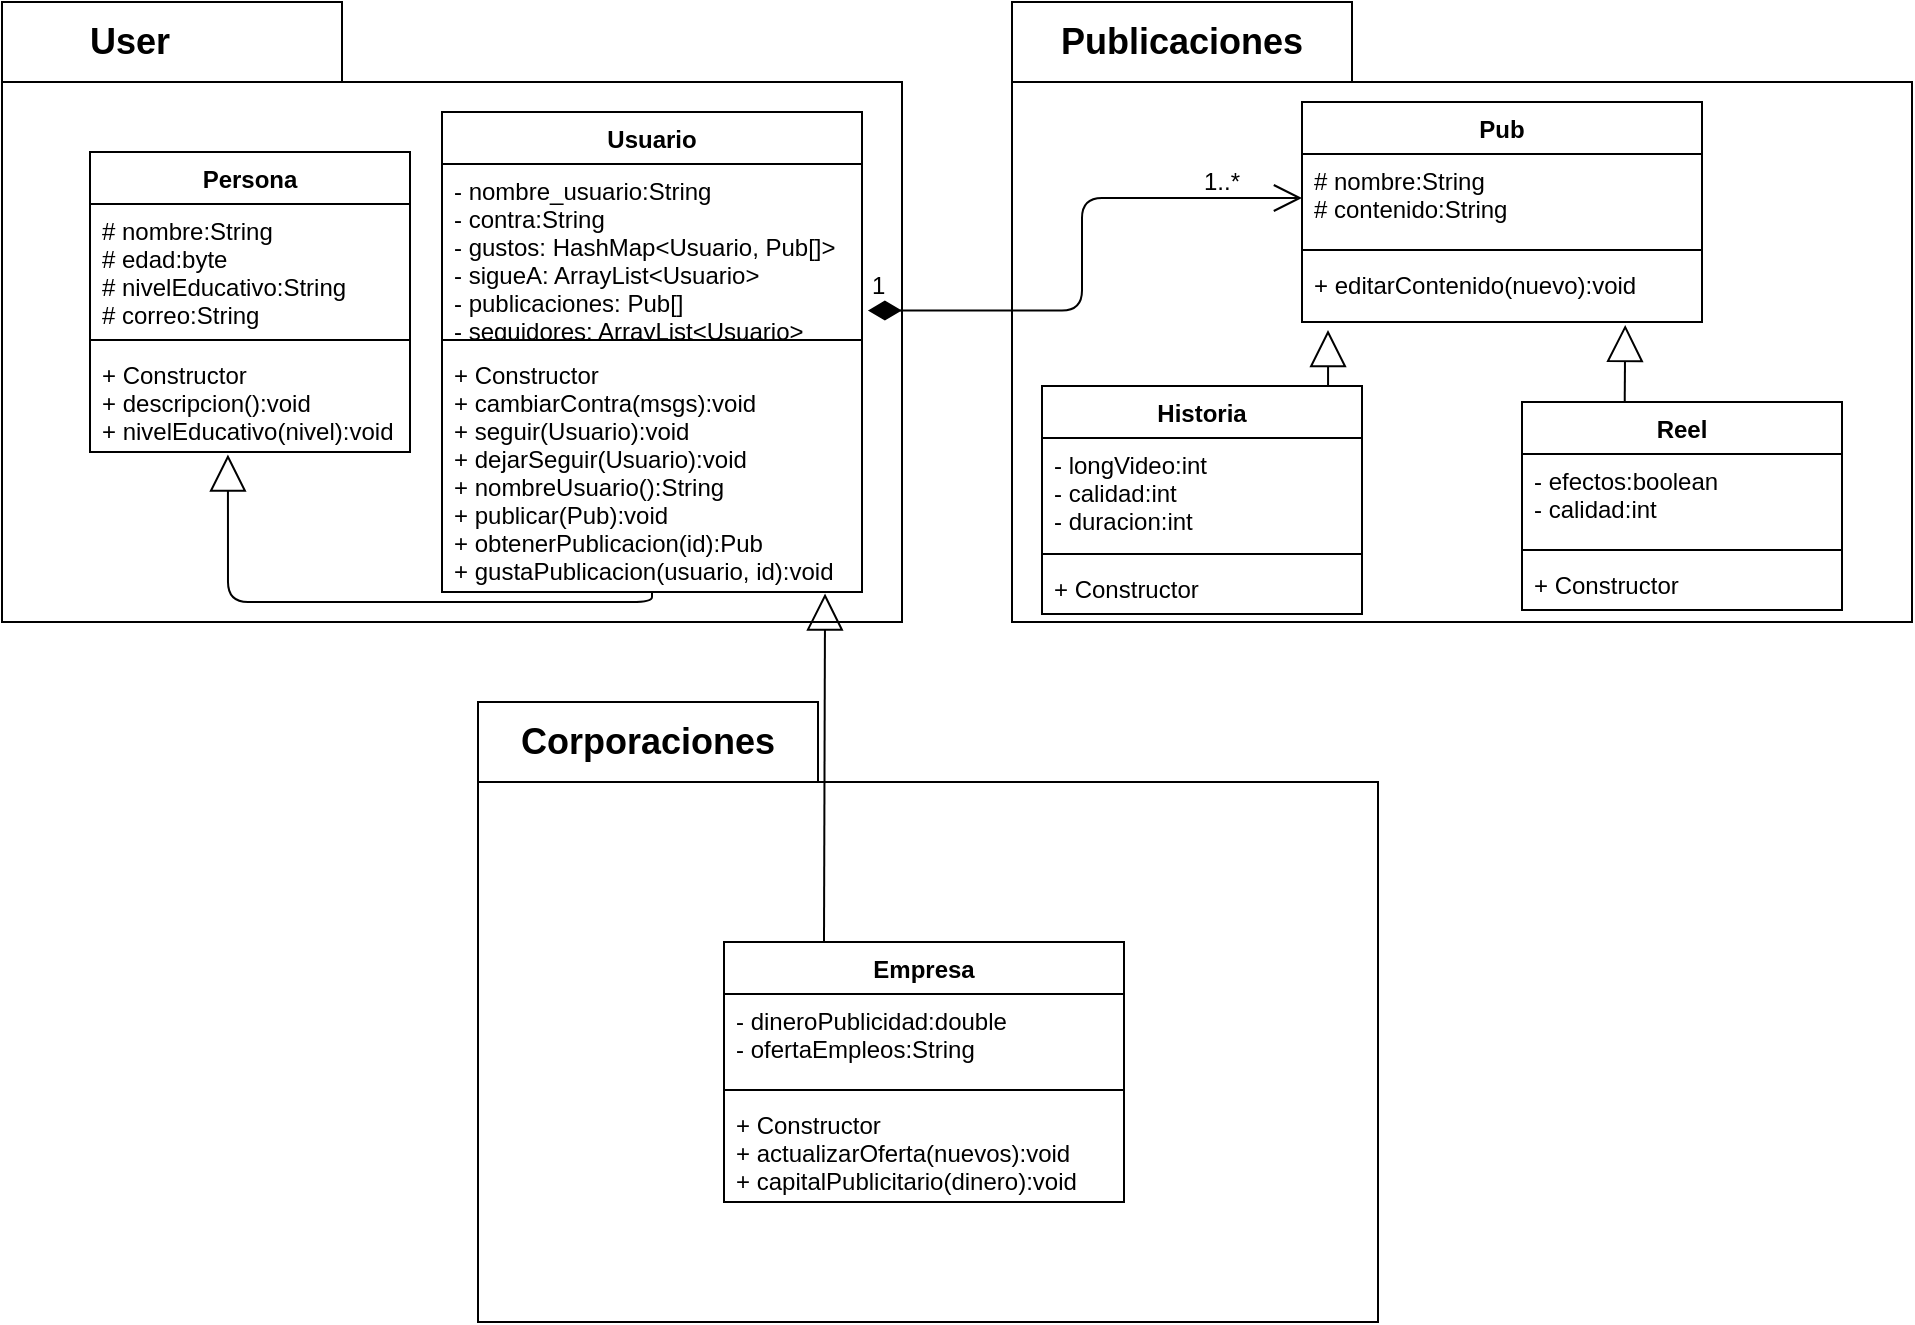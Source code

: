 <mxfile version="14.9.2" type="device"><diagram id="iVQ-ZrKSPtWZoXAzwdOC" name="Page-1"><mxGraphModel dx="1117" dy="600" grid="1" gridSize="10" guides="1" tooltips="1" connect="1" arrows="1" fold="1" page="1" pageScale="1" pageWidth="1169" pageHeight="1654" math="0" shadow="0"><root><mxCell id="0"/><mxCell id="1" parent="0"/><mxCell id="_kLG5en0fQCL_YwouFuw-5" value="" style="shape=folder;fontStyle=1;spacingTop=10;tabWidth=170;tabHeight=40;tabPosition=left;html=1;" vertex="1" parent="1"><mxGeometry x="80" y="60" width="450" height="310" as="geometry"/></mxCell><mxCell id="_kLG5en0fQCL_YwouFuw-7" value="Persona" style="swimlane;fontStyle=1;align=center;verticalAlign=top;childLayout=stackLayout;horizontal=1;startSize=26;horizontalStack=0;resizeParent=1;resizeParentMax=0;resizeLast=0;collapsible=1;marginBottom=0;" vertex="1" parent="1"><mxGeometry x="124" y="135" width="160" height="150" as="geometry"/></mxCell><mxCell id="_kLG5en0fQCL_YwouFuw-8" value="# nombre:String&#xA;# edad:byte&#xA;# nivelEducativo:String&#xA;# correo:String&#xA;" style="text;strokeColor=none;fillColor=none;align=left;verticalAlign=top;spacingLeft=4;spacingRight=4;overflow=hidden;rotatable=0;points=[[0,0.5],[1,0.5]];portConstraint=eastwest;" vertex="1" parent="_kLG5en0fQCL_YwouFuw-7"><mxGeometry y="26" width="160" height="64" as="geometry"/></mxCell><mxCell id="_kLG5en0fQCL_YwouFuw-9" value="" style="line;strokeWidth=1;fillColor=none;align=left;verticalAlign=middle;spacingTop=-1;spacingLeft=3;spacingRight=3;rotatable=0;labelPosition=right;points=[];portConstraint=eastwest;" vertex="1" parent="_kLG5en0fQCL_YwouFuw-7"><mxGeometry y="90" width="160" height="8" as="geometry"/></mxCell><mxCell id="_kLG5en0fQCL_YwouFuw-10" value="+ Constructor&#xA;+ descripcion():void&#xA;+ nivelEducativo(nivel):void&#xA;" style="text;strokeColor=none;fillColor=none;align=left;verticalAlign=top;spacingLeft=4;spacingRight=4;overflow=hidden;rotatable=0;points=[[0,0.5],[1,0.5]];portConstraint=eastwest;" vertex="1" parent="_kLG5en0fQCL_YwouFuw-7"><mxGeometry y="98" width="160" height="52" as="geometry"/></mxCell><mxCell id="_kLG5en0fQCL_YwouFuw-11" value="Usuario" style="swimlane;fontStyle=1;align=center;verticalAlign=top;childLayout=stackLayout;horizontal=1;startSize=26;horizontalStack=0;resizeParent=1;resizeParentMax=0;resizeLast=0;collapsible=1;marginBottom=0;" vertex="1" parent="1"><mxGeometry x="300" y="115" width="210" height="240" as="geometry"/></mxCell><mxCell id="_kLG5en0fQCL_YwouFuw-12" value="- nombre_usuario:String&#xA;- contra:String&#xA;- gustos: HashMap&lt;Usuario, Pub[]&gt;&#xA;- sigueA: ArrayList&lt;Usuario&gt;&#xA;- publicaciones: Pub[]&#xA;- seguidores: ArrayList&lt;Usuario&gt;&#xA;&#xA;&#xA;" style="text;strokeColor=none;fillColor=none;align=left;verticalAlign=top;spacingLeft=4;spacingRight=4;overflow=hidden;rotatable=0;points=[[0,0.5],[1,0.5]];portConstraint=eastwest;" vertex="1" parent="_kLG5en0fQCL_YwouFuw-11"><mxGeometry y="26" width="210" height="84" as="geometry"/></mxCell><mxCell id="_kLG5en0fQCL_YwouFuw-13" value="" style="line;strokeWidth=1;fillColor=none;align=left;verticalAlign=middle;spacingTop=-1;spacingLeft=3;spacingRight=3;rotatable=0;labelPosition=right;points=[];portConstraint=eastwest;" vertex="1" parent="_kLG5en0fQCL_YwouFuw-11"><mxGeometry y="110" width="210" height="8" as="geometry"/></mxCell><mxCell id="_kLG5en0fQCL_YwouFuw-14" value="+ Constructor&#xA;+ cambiarContra(msgs):void&#xA;+ seguir(Usuario):void&#xA;+ dejarSeguir(Usuario):void&#xA;+ nombreUsuario():String&#xA;+ publicar(Pub):void&#xA;+ obtenerPublicacion(id):Pub&#xA;+ gustaPublicacion(usuario, id):void&#xA;" style="text;strokeColor=none;fillColor=none;align=left;verticalAlign=top;spacingLeft=4;spacingRight=4;overflow=hidden;rotatable=0;points=[[0,0.5],[1,0.5]];portConstraint=eastwest;" vertex="1" parent="_kLG5en0fQCL_YwouFuw-11"><mxGeometry y="118" width="210" height="122" as="geometry"/></mxCell><mxCell id="_kLG5en0fQCL_YwouFuw-16" value="" style="endArrow=block;endSize=16;endFill=0;html=1;entryX=0.431;entryY=1.024;entryDx=0;entryDy=0;entryPerimeter=0;exitX=0.5;exitY=1;exitDx=0;exitDy=0;" edge="1" parent="1" source="_kLG5en0fQCL_YwouFuw-11" target="_kLG5en0fQCL_YwouFuw-10"><mxGeometry width="160" relative="1" as="geometry"><mxPoint x="260" y="310" as="sourcePoint"/><mxPoint x="420" y="310" as="targetPoint"/><Array as="points"><mxPoint x="405" y="360"/><mxPoint x="193" y="360"/></Array></mxGeometry></mxCell><mxCell id="_kLG5en0fQCL_YwouFuw-17" value="User" style="text;html=1;strokeColor=none;fillColor=none;align=center;verticalAlign=middle;whiteSpace=wrap;rounded=0;fontStyle=1;fontSize=18;" vertex="1" parent="1"><mxGeometry x="124" y="70" width="40" height="20" as="geometry"/></mxCell><mxCell id="_kLG5en0fQCL_YwouFuw-21" value="" style="shape=folder;fontStyle=1;spacingTop=10;tabWidth=170;tabHeight=40;tabPosition=left;html=1;" vertex="1" parent="1"><mxGeometry x="585" y="60" width="450" height="310" as="geometry"/></mxCell><mxCell id="_kLG5en0fQCL_YwouFuw-22" value="&lt;font style=&quot;font-size: 18px&quot;&gt;&lt;b&gt;Publicaciones&lt;/b&gt;&lt;/font&gt;" style="text;html=1;strokeColor=none;fillColor=none;align=center;verticalAlign=middle;whiteSpace=wrap;rounded=0;fontSize=18;" vertex="1" parent="1"><mxGeometry x="650" y="70" width="40" height="20" as="geometry"/></mxCell><mxCell id="_kLG5en0fQCL_YwouFuw-24" value="Pub" style="swimlane;fontStyle=1;align=center;verticalAlign=top;childLayout=stackLayout;horizontal=1;startSize=26;horizontalStack=0;resizeParent=1;resizeParentMax=0;resizeLast=0;collapsible=1;marginBottom=0;fontSize=12;" vertex="1" parent="1"><mxGeometry x="730" y="110" width="200" height="110" as="geometry"/></mxCell><mxCell id="_kLG5en0fQCL_YwouFuw-25" value="# nombre:String&#xA;# contenido:String&#xA;" style="text;strokeColor=none;fillColor=none;align=left;verticalAlign=top;spacingLeft=4;spacingRight=4;overflow=hidden;rotatable=0;points=[[0,0.5],[1,0.5]];portConstraint=eastwest;" vertex="1" parent="_kLG5en0fQCL_YwouFuw-24"><mxGeometry y="26" width="200" height="44" as="geometry"/></mxCell><mxCell id="_kLG5en0fQCL_YwouFuw-26" value="" style="line;strokeWidth=1;fillColor=none;align=left;verticalAlign=middle;spacingTop=-1;spacingLeft=3;spacingRight=3;rotatable=0;labelPosition=right;points=[];portConstraint=eastwest;" vertex="1" parent="_kLG5en0fQCL_YwouFuw-24"><mxGeometry y="70" width="200" height="8" as="geometry"/></mxCell><mxCell id="_kLG5en0fQCL_YwouFuw-27" value="+ editarContenido(nuevo):void&#xA;" style="text;strokeColor=none;fillColor=none;align=left;verticalAlign=top;spacingLeft=4;spacingRight=4;overflow=hidden;rotatable=0;points=[[0,0.5],[1,0.5]];portConstraint=eastwest;" vertex="1" parent="_kLG5en0fQCL_YwouFuw-24"><mxGeometry y="78" width="200" height="32" as="geometry"/></mxCell><mxCell id="_kLG5en0fQCL_YwouFuw-32" value="1" style="endArrow=open;html=1;endSize=12;startArrow=diamondThin;startSize=14;startFill=1;edgeStyle=orthogonalEdgeStyle;align=left;verticalAlign=bottom;fontSize=12;exitX=1.014;exitY=0.872;exitDx=0;exitDy=0;exitPerimeter=0;entryX=0;entryY=0.5;entryDx=0;entryDy=0;" edge="1" parent="1" source="_kLG5en0fQCL_YwouFuw-12" target="_kLG5en0fQCL_YwouFuw-25"><mxGeometry x="-1" y="3" relative="1" as="geometry"><mxPoint x="540" y="320" as="sourcePoint"/><mxPoint x="700" y="320" as="targetPoint"/></mxGeometry></mxCell><mxCell id="_kLG5en0fQCL_YwouFuw-33" value="1..*" style="text;html=1;strokeColor=none;fillColor=none;align=center;verticalAlign=middle;whiteSpace=wrap;rounded=0;fontSize=12;" vertex="1" parent="1"><mxGeometry x="670" y="140" width="40" height="20" as="geometry"/></mxCell><mxCell id="_kLG5en0fQCL_YwouFuw-34" value="" style="shape=folder;fontStyle=1;spacingTop=10;tabWidth=170;tabHeight=40;tabPosition=left;html=1;" vertex="1" parent="1"><mxGeometry x="318" y="410" width="450" height="310" as="geometry"/></mxCell><mxCell id="_kLG5en0fQCL_YwouFuw-35" value="Historia" style="swimlane;fontStyle=1;align=center;verticalAlign=top;childLayout=stackLayout;horizontal=1;startSize=26;horizontalStack=0;resizeParent=1;resizeParentMax=0;resizeLast=0;collapsible=1;marginBottom=0;fontSize=12;" vertex="1" parent="1"><mxGeometry x="600" y="252" width="160" height="114" as="geometry"/></mxCell><mxCell id="_kLG5en0fQCL_YwouFuw-36" value="- longVideo:int&#xA;- calidad:int&#xA;- duracion:int&#xA;" style="text;strokeColor=none;fillColor=none;align=left;verticalAlign=top;spacingLeft=4;spacingRight=4;overflow=hidden;rotatable=0;points=[[0,0.5],[1,0.5]];portConstraint=eastwest;" vertex="1" parent="_kLG5en0fQCL_YwouFuw-35"><mxGeometry y="26" width="160" height="54" as="geometry"/></mxCell><mxCell id="_kLG5en0fQCL_YwouFuw-37" value="" style="line;strokeWidth=1;fillColor=none;align=left;verticalAlign=middle;spacingTop=-1;spacingLeft=3;spacingRight=3;rotatable=0;labelPosition=right;points=[];portConstraint=eastwest;" vertex="1" parent="_kLG5en0fQCL_YwouFuw-35"><mxGeometry y="80" width="160" height="8" as="geometry"/></mxCell><mxCell id="_kLG5en0fQCL_YwouFuw-38" value="+ Constructor" style="text;strokeColor=none;fillColor=none;align=left;verticalAlign=top;spacingLeft=4;spacingRight=4;overflow=hidden;rotatable=0;points=[[0,0.5],[1,0.5]];portConstraint=eastwest;" vertex="1" parent="_kLG5en0fQCL_YwouFuw-35"><mxGeometry y="88" width="160" height="26" as="geometry"/></mxCell><mxCell id="_kLG5en0fQCL_YwouFuw-40" value="" style="endArrow=block;endSize=16;endFill=0;html=1;fontSize=12;exitX=0.894;exitY=0;exitDx=0;exitDy=0;exitPerimeter=0;" edge="1" parent="1" source="_kLG5en0fQCL_YwouFuw-35"><mxGeometry width="160" relative="1" as="geometry"><mxPoint x="520" y="360" as="sourcePoint"/><mxPoint x="743" y="224" as="targetPoint"/></mxGeometry></mxCell><mxCell id="_kLG5en0fQCL_YwouFuw-41" value="Reel" style="swimlane;fontStyle=1;align=center;verticalAlign=top;childLayout=stackLayout;horizontal=1;startSize=26;horizontalStack=0;resizeParent=1;resizeParentMax=0;resizeLast=0;collapsible=1;marginBottom=0;fontSize=12;" vertex="1" parent="1"><mxGeometry x="840" y="260" width="160" height="104" as="geometry"/></mxCell><mxCell id="_kLG5en0fQCL_YwouFuw-42" value="- efectos:boolean&#xA;- calidad:int&#xA;" style="text;strokeColor=none;fillColor=none;align=left;verticalAlign=top;spacingLeft=4;spacingRight=4;overflow=hidden;rotatable=0;points=[[0,0.5],[1,0.5]];portConstraint=eastwest;" vertex="1" parent="_kLG5en0fQCL_YwouFuw-41"><mxGeometry y="26" width="160" height="44" as="geometry"/></mxCell><mxCell id="_kLG5en0fQCL_YwouFuw-43" value="" style="line;strokeWidth=1;fillColor=none;align=left;verticalAlign=middle;spacingTop=-1;spacingLeft=3;spacingRight=3;rotatable=0;labelPosition=right;points=[];portConstraint=eastwest;" vertex="1" parent="_kLG5en0fQCL_YwouFuw-41"><mxGeometry y="70" width="160" height="8" as="geometry"/></mxCell><mxCell id="_kLG5en0fQCL_YwouFuw-44" value="+ Constructor" style="text;strokeColor=none;fillColor=none;align=left;verticalAlign=top;spacingLeft=4;spacingRight=4;overflow=hidden;rotatable=0;points=[[0,0.5],[1,0.5]];portConstraint=eastwest;" vertex="1" parent="_kLG5en0fQCL_YwouFuw-41"><mxGeometry y="78" width="160" height="26" as="geometry"/></mxCell><mxCell id="_kLG5en0fQCL_YwouFuw-45" value="" style="endArrow=block;endSize=16;endFill=0;html=1;fontSize=12;exitX=0.321;exitY=0.003;exitDx=0;exitDy=0;exitPerimeter=0;entryX=0.808;entryY=1.045;entryDx=0;entryDy=0;entryPerimeter=0;" edge="1" parent="1" source="_kLG5en0fQCL_YwouFuw-41" target="_kLG5en0fQCL_YwouFuw-27"><mxGeometry width="160" relative="1" as="geometry"><mxPoint x="753.04" y="262" as="sourcePoint"/><mxPoint x="753.0" y="234" as="targetPoint"/></mxGeometry></mxCell><mxCell id="_kLG5en0fQCL_YwouFuw-47" value="Corporaciones" style="text;html=1;strokeColor=none;fillColor=none;align=center;verticalAlign=middle;whiteSpace=wrap;rounded=0;fontSize=18;fontStyle=1" vertex="1" parent="1"><mxGeometry x="383" y="420" width="40" height="20" as="geometry"/></mxCell><mxCell id="_kLG5en0fQCL_YwouFuw-48" value="Empresa" style="swimlane;fontStyle=1;align=center;verticalAlign=top;childLayout=stackLayout;horizontal=1;startSize=26;horizontalStack=0;resizeParent=1;resizeParentMax=0;resizeLast=0;collapsible=1;marginBottom=0;fontSize=12;" vertex="1" parent="1"><mxGeometry x="441" y="530" width="200" height="130" as="geometry"/></mxCell><mxCell id="_kLG5en0fQCL_YwouFuw-49" value="- dineroPublicidad:double&#xA;- ofertaEmpleos:String&#xA;" style="text;strokeColor=none;fillColor=none;align=left;verticalAlign=top;spacingLeft=4;spacingRight=4;overflow=hidden;rotatable=0;points=[[0,0.5],[1,0.5]];portConstraint=eastwest;" vertex="1" parent="_kLG5en0fQCL_YwouFuw-48"><mxGeometry y="26" width="200" height="44" as="geometry"/></mxCell><mxCell id="_kLG5en0fQCL_YwouFuw-50" value="" style="line;strokeWidth=1;fillColor=none;align=left;verticalAlign=middle;spacingTop=-1;spacingLeft=3;spacingRight=3;rotatable=0;labelPosition=right;points=[];portConstraint=eastwest;" vertex="1" parent="_kLG5en0fQCL_YwouFuw-48"><mxGeometry y="70" width="200" height="8" as="geometry"/></mxCell><mxCell id="_kLG5en0fQCL_YwouFuw-51" value="+ Constructor&#xA;+ actualizarOferta(nuevos):void&#xA;+ capitalPublicitario(dinero):void&#xA;" style="text;strokeColor=none;fillColor=none;align=left;verticalAlign=top;spacingLeft=4;spacingRight=4;overflow=hidden;rotatable=0;points=[[0,0.5],[1,0.5]];portConstraint=eastwest;" vertex="1" parent="_kLG5en0fQCL_YwouFuw-48"><mxGeometry y="78" width="200" height="52" as="geometry"/></mxCell><mxCell id="_kLG5en0fQCL_YwouFuw-52" value="" style="endArrow=block;endSize=16;endFill=0;html=1;fontSize=12;exitX=0.25;exitY=0;exitDx=0;exitDy=0;entryX=0.912;entryY=1.006;entryDx=0;entryDy=0;entryPerimeter=0;" edge="1" parent="1" source="_kLG5en0fQCL_YwouFuw-48" target="_kLG5en0fQCL_YwouFuw-14"><mxGeometry width="160" relative="1" as="geometry"><mxPoint x="510" y="390" as="sourcePoint"/><mxPoint x="670" y="390" as="targetPoint"/></mxGeometry></mxCell></root></mxGraphModel></diagram></mxfile>